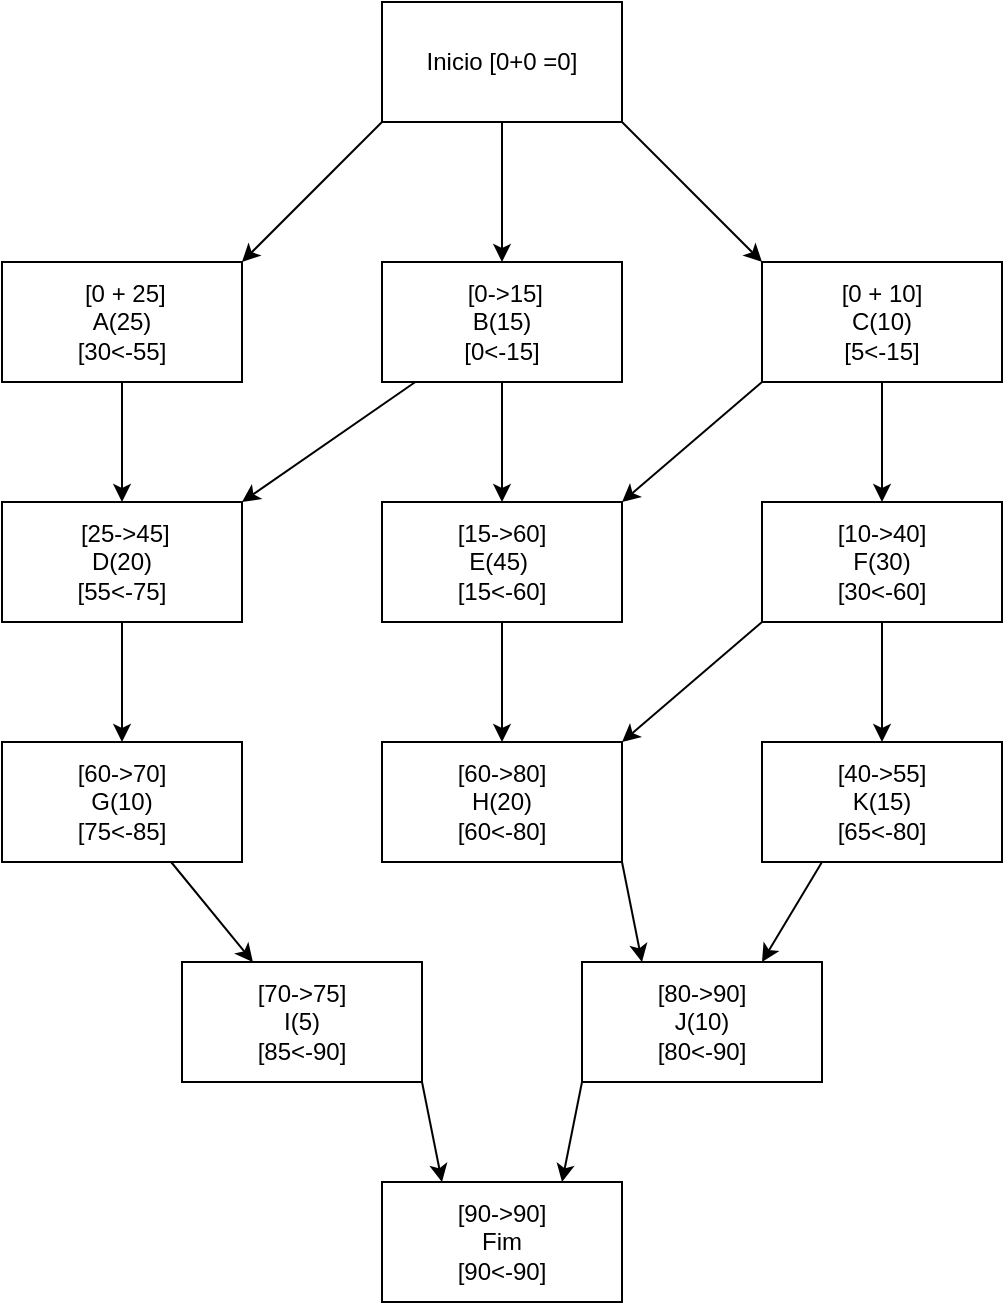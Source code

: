 <mxfile>
    <diagram id="eWAKM2ABYpyMvswGU5te" name="Page-1">
        <mxGraphModel dx="746" dy="563" grid="1" gridSize="10" guides="1" tooltips="1" connect="1" arrows="1" fold="1" page="1" pageScale="1" pageWidth="850" pageHeight="1100" math="0" shadow="0">
            <root>
                <mxCell id="0"/>
                <mxCell id="1" parent="0"/>
                <mxCell id="21" value="" style="edgeStyle=none;html=1;" edge="1" parent="1" source="2" target="5">
                    <mxGeometry relative="1" as="geometry"/>
                </mxCell>
                <mxCell id="2" value="&amp;nbsp;[0 + 25]&lt;br&gt;A(25)&lt;br&gt;[30&amp;lt;-55]" style="rounded=0;whiteSpace=wrap;html=1;" vertex="1" parent="1">
                    <mxGeometry x="80" y="340" width="120" height="60" as="geometry"/>
                </mxCell>
                <mxCell id="22" style="edgeStyle=none;html=1;entryX=1;entryY=0;entryDx=0;entryDy=0;" edge="1" parent="1" source="3" target="5">
                    <mxGeometry relative="1" as="geometry"/>
                </mxCell>
                <mxCell id="26" style="edgeStyle=none;html=1;exitX=0.5;exitY=1;exitDx=0;exitDy=0;entryX=0.5;entryY=0;entryDx=0;entryDy=0;" edge="1" parent="1" source="3" target="6">
                    <mxGeometry relative="1" as="geometry"/>
                </mxCell>
                <mxCell id="3" value="&amp;nbsp;[0-&amp;gt;15]&lt;br&gt;B(15)&lt;br&gt;[0&amp;lt;-15]" style="rounded=0;whiteSpace=wrap;html=1;" vertex="1" parent="1">
                    <mxGeometry x="270" y="340" width="120" height="60" as="geometry"/>
                </mxCell>
                <mxCell id="25" style="edgeStyle=none;html=1;exitX=0;exitY=1;exitDx=0;exitDy=0;entryX=1;entryY=0;entryDx=0;entryDy=0;" edge="1" parent="1" source="4" target="6">
                    <mxGeometry relative="1" as="geometry"/>
                </mxCell>
                <mxCell id="27" style="edgeStyle=none;html=1;exitX=0.5;exitY=1;exitDx=0;exitDy=0;entryX=0.5;entryY=0;entryDx=0;entryDy=0;" edge="1" parent="1" source="4" target="7">
                    <mxGeometry relative="1" as="geometry"/>
                </mxCell>
                <mxCell id="4" value="[0 + 10]&lt;br&gt;C(10)&lt;br&gt;[5&amp;lt;-15]" style="rounded=0;whiteSpace=wrap;html=1;" vertex="1" parent="1">
                    <mxGeometry x="460" y="340" width="120" height="60" as="geometry"/>
                </mxCell>
                <mxCell id="5" value="&amp;nbsp;[25-&amp;gt;45]&lt;br&gt;D(20)&lt;br&gt;[55&amp;lt;-75]" style="rounded=0;whiteSpace=wrap;html=1;" vertex="1" parent="1">
                    <mxGeometry x="80" y="460" width="120" height="60" as="geometry"/>
                </mxCell>
                <mxCell id="30" value="" style="edgeStyle=none;html=1;" edge="1" parent="1" source="6" target="9">
                    <mxGeometry relative="1" as="geometry"/>
                </mxCell>
                <mxCell id="6" value="[15-&amp;gt;60]&lt;br&gt;E(45)&amp;nbsp;&lt;br&gt;[15&amp;lt;-60]" style="rounded=0;whiteSpace=wrap;html=1;" vertex="1" parent="1">
                    <mxGeometry x="270" y="460" width="120" height="60" as="geometry"/>
                </mxCell>
                <mxCell id="28" value="" style="edgeStyle=none;html=1;exitX=0.5;exitY=1;exitDx=0;exitDy=0;entryX=0.5;entryY=0;entryDx=0;entryDy=0;" edge="1" parent="1" source="5" target="8">
                    <mxGeometry relative="1" as="geometry"/>
                </mxCell>
                <mxCell id="29" style="edgeStyle=none;html=1;exitX=0;exitY=1;exitDx=0;exitDy=0;entryX=1;entryY=0;entryDx=0;entryDy=0;" edge="1" parent="1" source="7" target="9">
                    <mxGeometry relative="1" as="geometry"/>
                </mxCell>
                <mxCell id="32" value="" style="edgeStyle=none;html=1;" edge="1" parent="1" source="7" target="12">
                    <mxGeometry relative="1" as="geometry"/>
                </mxCell>
                <mxCell id="7" value="[10-&amp;gt;40]&lt;br&gt;F(30)&lt;br&gt;[30&amp;lt;-60]" style="rounded=0;whiteSpace=wrap;html=1;" vertex="1" parent="1">
                    <mxGeometry x="460" y="460" width="120" height="60" as="geometry"/>
                </mxCell>
                <mxCell id="19" value="" style="edgeStyle=none;html=1;" edge="1" parent="1" source="8" target="10">
                    <mxGeometry relative="1" as="geometry"/>
                </mxCell>
                <mxCell id="8" value="[60-&amp;gt;70]&lt;br&gt;G(10)&lt;br&gt;[75&amp;lt;-85]" style="rounded=0;whiteSpace=wrap;html=1;" vertex="1" parent="1">
                    <mxGeometry x="80" y="580" width="120" height="60" as="geometry"/>
                </mxCell>
                <mxCell id="33" style="edgeStyle=none;html=1;exitX=1;exitY=1;exitDx=0;exitDy=0;entryX=0.25;entryY=0;entryDx=0;entryDy=0;" edge="1" parent="1" source="9" target="11">
                    <mxGeometry relative="1" as="geometry"/>
                </mxCell>
                <mxCell id="9" value="[60-&amp;gt;80]&lt;br&gt;H(20)&lt;br&gt;[60&amp;lt;-80]" style="rounded=0;whiteSpace=wrap;html=1;" vertex="1" parent="1">
                    <mxGeometry x="270" y="580" width="120" height="60" as="geometry"/>
                </mxCell>
                <mxCell id="35" style="edgeStyle=none;html=1;exitX=1;exitY=1;exitDx=0;exitDy=0;entryX=0.25;entryY=0;entryDx=0;entryDy=0;" edge="1" parent="1" source="10" target="14">
                    <mxGeometry relative="1" as="geometry"/>
                </mxCell>
                <mxCell id="10" value="[70-&amp;gt;75]&lt;br&gt;I(5)&lt;br&gt;[85&amp;lt;-90]" style="rounded=0;whiteSpace=wrap;html=1;" vertex="1" parent="1">
                    <mxGeometry x="170" y="690" width="120" height="60" as="geometry"/>
                </mxCell>
                <mxCell id="36" style="edgeStyle=none;html=1;exitX=0;exitY=1;exitDx=0;exitDy=0;entryX=0.75;entryY=0;entryDx=0;entryDy=0;" edge="1" parent="1" source="11" target="14">
                    <mxGeometry relative="1" as="geometry">
                        <mxPoint x="330" y="800" as="targetPoint"/>
                    </mxGeometry>
                </mxCell>
                <mxCell id="11" value="[80-&amp;gt;90]&lt;br&gt;J(10)&lt;br&gt;[80&amp;lt;-90]" style="rounded=0;whiteSpace=wrap;html=1;" vertex="1" parent="1">
                    <mxGeometry x="370" y="690" width="120" height="60" as="geometry"/>
                </mxCell>
                <mxCell id="34" style="edgeStyle=none;html=1;exitX=0.25;exitY=1;exitDx=0;exitDy=0;entryX=0.75;entryY=0;entryDx=0;entryDy=0;" edge="1" parent="1" source="12" target="11">
                    <mxGeometry relative="1" as="geometry"/>
                </mxCell>
                <mxCell id="12" value="[40-&amp;gt;55]&lt;br&gt;K(15)&lt;br&gt;[65&amp;lt;-80]" style="rounded=0;whiteSpace=wrap;html=1;" vertex="1" parent="1">
                    <mxGeometry x="460" y="580" width="120" height="60" as="geometry"/>
                </mxCell>
                <mxCell id="20" value="" style="edgeStyle=none;html=1;entryX=1;entryY=0;entryDx=0;entryDy=0;exitX=0;exitY=1;exitDx=0;exitDy=0;" edge="1" parent="1" source="13" target="2">
                    <mxGeometry relative="1" as="geometry"/>
                </mxCell>
                <mxCell id="23" style="edgeStyle=none;html=1;exitX=0.5;exitY=1;exitDx=0;exitDy=0;entryX=0.5;entryY=0;entryDx=0;entryDy=0;" edge="1" parent="1" source="13" target="3">
                    <mxGeometry relative="1" as="geometry"/>
                </mxCell>
                <mxCell id="24" style="edgeStyle=none;html=1;exitX=1;exitY=1;exitDx=0;exitDy=0;entryX=0;entryY=0;entryDx=0;entryDy=0;" edge="1" parent="1" source="13" target="4">
                    <mxGeometry relative="1" as="geometry"/>
                </mxCell>
                <mxCell id="13" value="Inicio [0+0 =0]" style="rounded=0;whiteSpace=wrap;html=1;" vertex="1" parent="1">
                    <mxGeometry x="270" y="210" width="120" height="60" as="geometry"/>
                </mxCell>
                <mxCell id="14" value="[90-&amp;gt;90]&lt;br&gt;Fim&lt;br&gt;[90&amp;lt;-90]" style="rounded=0;whiteSpace=wrap;html=1;" vertex="1" parent="1">
                    <mxGeometry x="270" y="800" width="120" height="60" as="geometry"/>
                </mxCell>
            </root>
        </mxGraphModel>
    </diagram>
</mxfile>